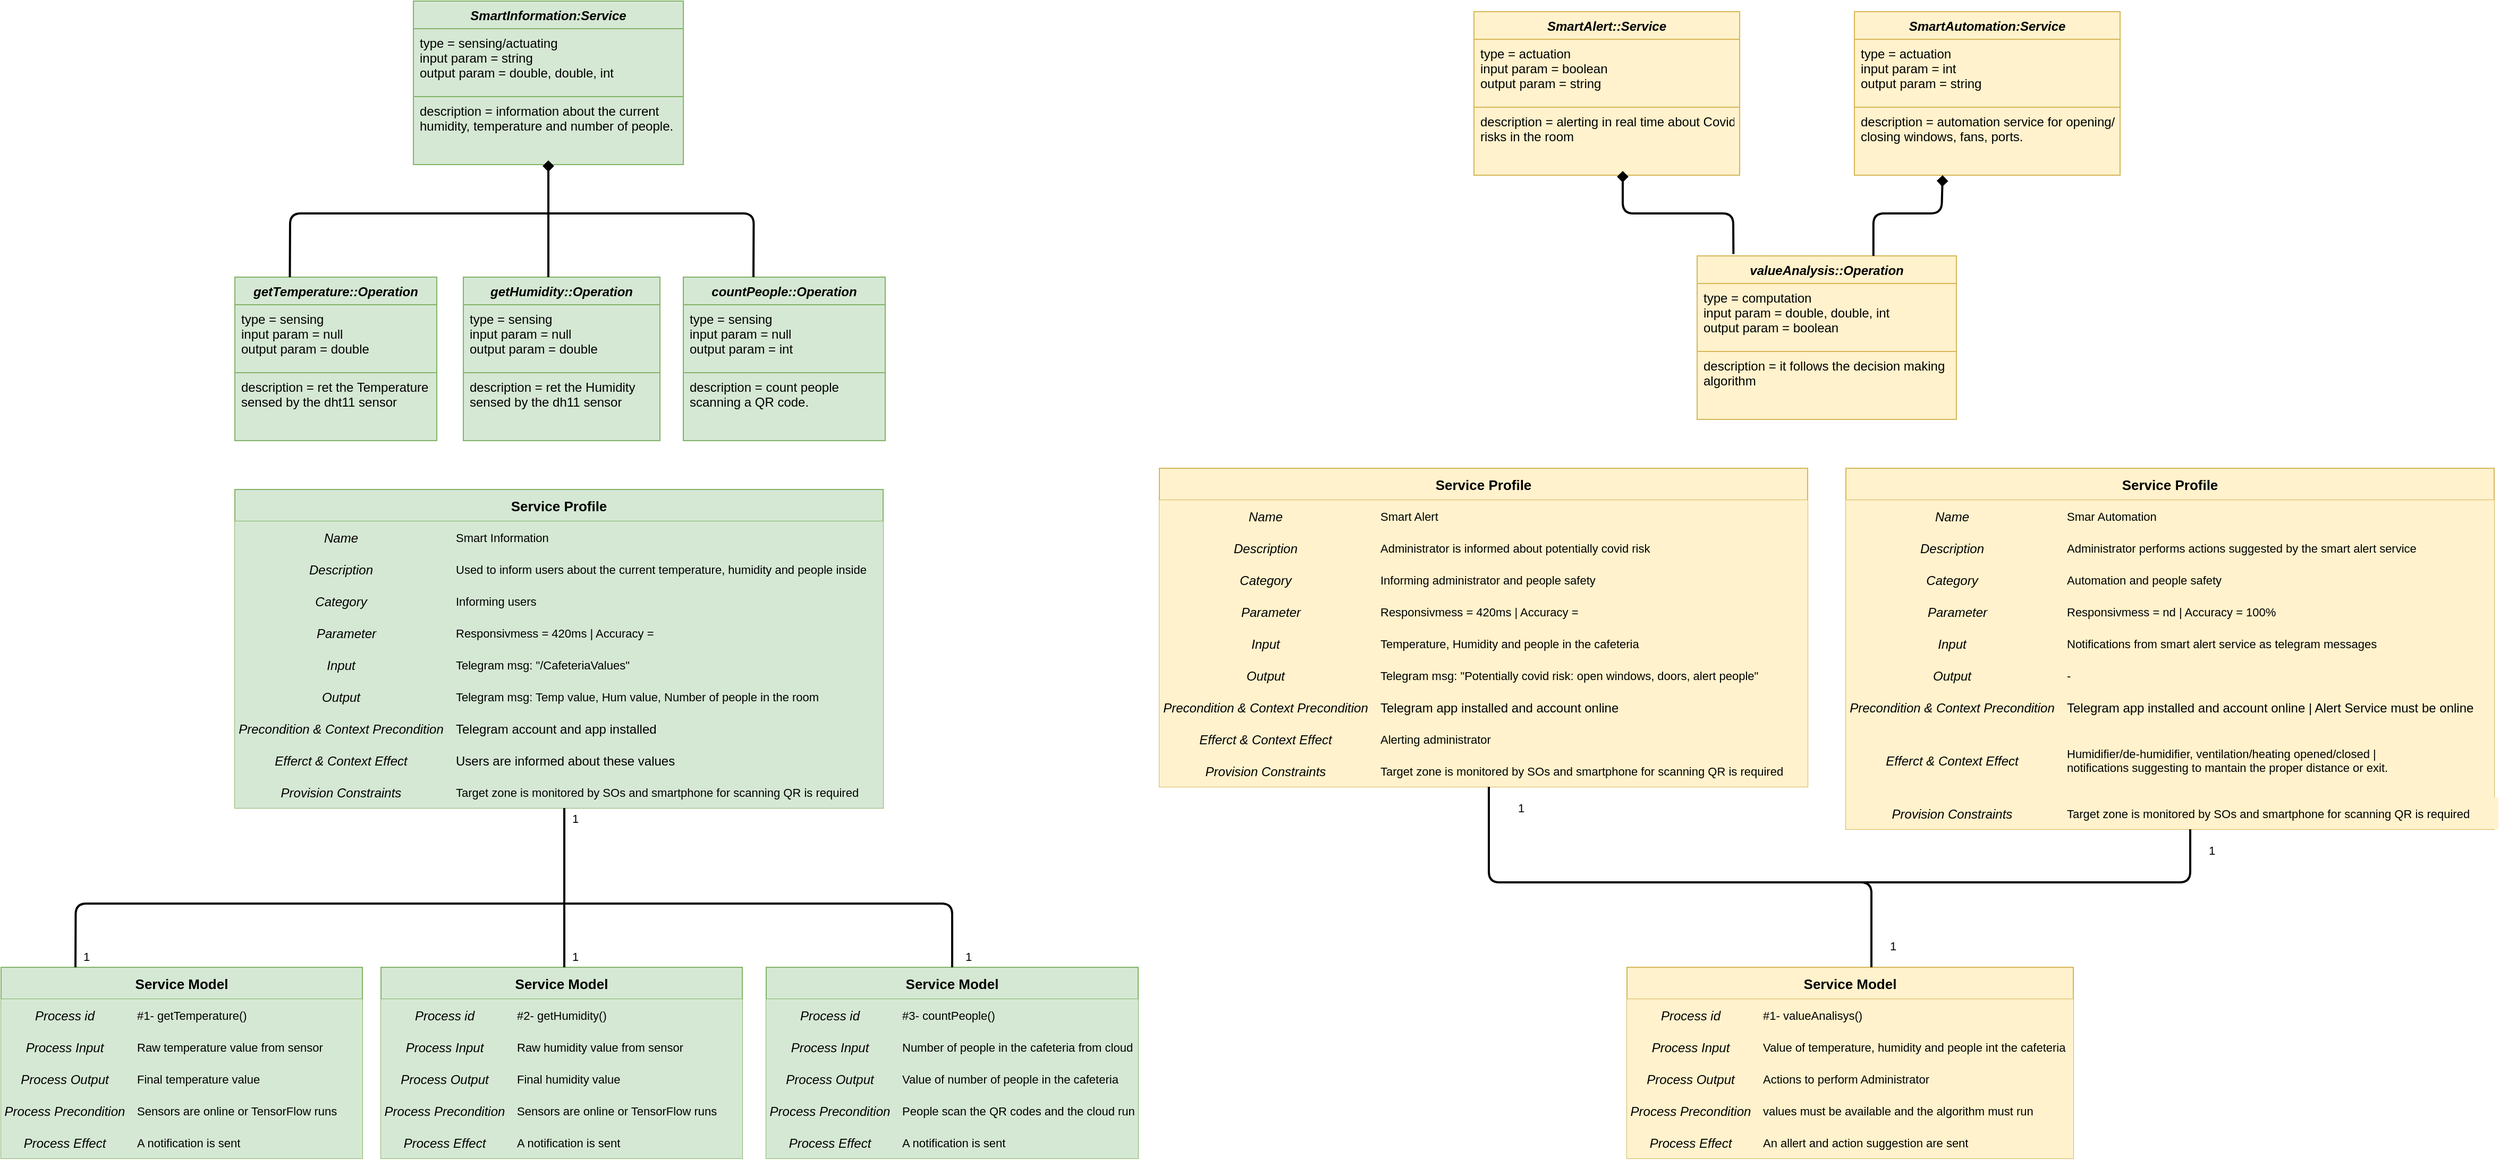 <mxfile version="14.6.13" type="device"><diagram id="2fhNSQAj1yO0C32xV6KG" name="Pagina-1"><mxGraphModel dx="1086" dy="636" grid="1" gridSize="10" guides="1" tooltips="1" connect="1" arrows="1" fold="1" page="1" pageScale="1" pageWidth="827" pageHeight="1169" math="0" shadow="0"><root><mxCell id="0"/><mxCell id="1" parent="0"/><mxCell id="GCXqMv7G3F6IQbRhgiRR-1" value="Service Profile" style="shape=table;startSize=30;container=1;collapsible=1;childLayout=tableLayout;fixedRows=1;rowLines=0;fontStyle=1;align=center;resizeLast=1;strokeColor=#82b366;fontSize=13;fillColor=#D5E8D4;strokeWidth=1;perimeterSpacing=4;" parent="1" vertex="1"><mxGeometry x="230" y="480" width="610" height="300" as="geometry"/></mxCell><mxCell id="GCXqMv7G3F6IQbRhgiRR-2" value="" style="shape=partialRectangle;collapsible=0;dropTarget=0;pointerEvents=0;fillColor=#d5e8d4;top=0;left=0;bottom=0;right=0;points=[[0,0.5],[1,0.5]];portConstraint=eastwest;strokeColor=#82b366;" parent="GCXqMv7G3F6IQbRhgiRR-1" vertex="1"><mxGeometry y="30" width="610" height="30" as="geometry"/></mxCell><mxCell id="GCXqMv7G3F6IQbRhgiRR-3" value="Name" style="shape=partialRectangle;connectable=0;fillColor=#d5e8d4;top=0;left=0;bottom=0;right=0;fontStyle=2;overflow=hidden;strokeColor=#82b366;" parent="GCXqMv7G3F6IQbRhgiRR-2" vertex="1"><mxGeometry width="200.0" height="30" as="geometry"/></mxCell><mxCell id="GCXqMv7G3F6IQbRhgiRR-4" value="Smart Information" style="shape=partialRectangle;connectable=0;fillColor=#d5e8d4;top=0;left=0;bottom=0;right=0;align=left;spacingLeft=6;fontStyle=0;overflow=hidden;strokeColor=#82b366;fontSize=11;" parent="GCXqMv7G3F6IQbRhgiRR-2" vertex="1"><mxGeometry x="200.0" width="410.0" height="30" as="geometry"/></mxCell><mxCell id="GCXqMv7G3F6IQbRhgiRR-8" value="" style="shape=partialRectangle;collapsible=0;dropTarget=0;pointerEvents=0;fillColor=#d5e8d4;top=0;left=0;bottom=0;right=0;points=[[0,0.5],[1,0.5]];portConstraint=eastwest;strokeColor=#82b366;" parent="GCXqMv7G3F6IQbRhgiRR-1" vertex="1"><mxGeometry y="60" width="610" height="30" as="geometry"/></mxCell><mxCell id="GCXqMv7G3F6IQbRhgiRR-9" value="Description" style="shape=partialRectangle;connectable=0;fillColor=#d5e8d4;top=0;left=0;bottom=0;right=0;editable=1;overflow=hidden;fontStyle=2;strokeColor=#82b366;" parent="GCXqMv7G3F6IQbRhgiRR-8" vertex="1"><mxGeometry width="200.0" height="30" as="geometry"/></mxCell><mxCell id="GCXqMv7G3F6IQbRhgiRR-10" value="Used to inform users about the current temperature, humidity and people inside" style="shape=partialRectangle;connectable=0;fillColor=#d5e8d4;top=0;left=0;bottom=0;right=0;align=left;spacingLeft=6;overflow=hidden;strokeColor=#82b366;fontSize=11;" parent="GCXqMv7G3F6IQbRhgiRR-8" vertex="1"><mxGeometry x="200.0" width="410.0" height="30" as="geometry"/></mxCell><mxCell id="GCXqMv7G3F6IQbRhgiRR-11" value="" style="shape=partialRectangle;collapsible=0;dropTarget=0;pointerEvents=0;fillColor=#d5e8d4;top=0;left=0;bottom=0;right=0;points=[[0,0.5],[1,0.5]];portConstraint=eastwest;strokeColor=#82b366;" parent="GCXqMv7G3F6IQbRhgiRR-1" vertex="1"><mxGeometry y="90" width="610" height="30" as="geometry"/></mxCell><mxCell id="GCXqMv7G3F6IQbRhgiRR-12" value="Category" style="shape=partialRectangle;connectable=0;fillColor=#d5e8d4;top=0;left=0;bottom=0;right=0;editable=1;overflow=hidden;fontStyle=2;strokeColor=#82b366;" parent="GCXqMv7G3F6IQbRhgiRR-11" vertex="1"><mxGeometry width="200.0" height="30" as="geometry"/></mxCell><mxCell id="GCXqMv7G3F6IQbRhgiRR-13" value="Informing users" style="shape=partialRectangle;connectable=0;fillColor=#d5e8d4;top=0;left=0;bottom=0;right=0;align=left;spacingLeft=6;overflow=hidden;strokeColor=#82b366;fontSize=11;" parent="GCXqMv7G3F6IQbRhgiRR-11" vertex="1"><mxGeometry x="200.0" width="410.0" height="30" as="geometry"/></mxCell><mxCell id="GCXqMv7G3F6IQbRhgiRR-15" value="Parameter" style="shape=partialRectangle;connectable=0;fillColor=#d5e8d4;top=0;left=0;bottom=0;right=0;editable=1;overflow=hidden;fontStyle=2;strokeColor=#82b366;" parent="1" vertex="1"><mxGeometry x="230" y="600" width="210" height="30" as="geometry"/></mxCell><mxCell id="GCXqMv7G3F6IQbRhgiRR-17" value="Output" style="shape=partialRectangle;connectable=0;fillColor=#d5e8d4;top=0;left=0;bottom=0;right=0;editable=1;overflow=hidden;fontStyle=2;strokeColor=#82b366;" parent="1" vertex="1"><mxGeometry x="230" y="660" width="200" height="30" as="geometry"/></mxCell><mxCell id="GCXqMv7G3F6IQbRhgiRR-20" value="Provision Constraints" style="shape=partialRectangle;connectable=0;fillColor=#d5e8d4;top=0;left=0;bottom=0;right=0;editable=1;overflow=hidden;fontStyle=2;strokeColor=#82b366;" parent="1" vertex="1"><mxGeometry x="230" y="750" width="200" height="30" as="geometry"/></mxCell><mxCell id="GCXqMv7G3F6IQbRhgiRR-55" value="SmartAlert::Service" style="swimlane;fontStyle=3;align=center;verticalAlign=top;childLayout=stackLayout;horizontal=1;startSize=26;horizontalStack=0;resizeParent=1;resizeLast=0;collapsible=1;marginBottom=0;rounded=0;shadow=0;strokeWidth=1;fillColor=#fff2cc;strokeColor=#d6b656;" parent="1" vertex="1"><mxGeometry x="1396" y="30" width="250" height="154" as="geometry"><mxRectangle x="230" y="140" width="160" height="26" as="alternateBounds"/></mxGeometry></mxCell><mxCell id="GCXqMv7G3F6IQbRhgiRR-56" value="type = actuation&#10;input param = boolean&#10;output param = string&#10;" style="text;align=left;verticalAlign=top;spacingLeft=4;spacingRight=4;overflow=hidden;rotatable=0;points=[[0,0.5],[1,0.5]];portConstraint=eastwest;fillColor=#fff2cc;strokeColor=#d6b656;" parent="GCXqMv7G3F6IQbRhgiRR-55" vertex="1"><mxGeometry y="26" width="250" height="64" as="geometry"/></mxCell><mxCell id="GCXqMv7G3F6IQbRhgiRR-57" value="description = alerting in real time about Covid&#10;risks in the room" style="text;align=left;verticalAlign=top;spacingLeft=4;spacingRight=4;overflow=hidden;rotatable=0;points=[[0,0.5],[1,0.5]];portConstraint=eastwest;fillColor=#fff2cc;strokeColor=#d6b656;" parent="GCXqMv7G3F6IQbRhgiRR-55" vertex="1"><mxGeometry y="90" width="250" height="64" as="geometry"/></mxCell><mxCell id="GCXqMv7G3F6IQbRhgiRR-58" value="getTemperature::Operation" style="swimlane;fontStyle=3;align=center;verticalAlign=top;childLayout=stackLayout;horizontal=1;startSize=26;horizontalStack=0;resizeParent=1;resizeLast=0;collapsible=1;marginBottom=0;rounded=0;shadow=0;strokeWidth=1;fillColor=#d5e8d4;strokeColor=#82b366;" parent="1" vertex="1"><mxGeometry x="230" y="280" width="190" height="154" as="geometry"><mxRectangle x="230" y="140" width="160" height="26" as="alternateBounds"/></mxGeometry></mxCell><mxCell id="GCXqMv7G3F6IQbRhgiRR-59" value="type = sensing&#10;input param = null&#10;output param = double&#10;" style="text;align=left;verticalAlign=top;spacingLeft=4;spacingRight=4;overflow=hidden;rotatable=0;points=[[0,0.5],[1,0.5]];portConstraint=eastwest;fillColor=#d5e8d4;strokeColor=#82b366;" parent="GCXqMv7G3F6IQbRhgiRR-58" vertex="1"><mxGeometry y="26" width="190" height="64" as="geometry"/></mxCell><mxCell id="GCXqMv7G3F6IQbRhgiRR-60" value="description = ret the Temperature &#10;sensed by the dht11 sensor" style="text;align=left;verticalAlign=top;spacingLeft=4;spacingRight=4;overflow=hidden;rotatable=0;points=[[0,0.5],[1,0.5]];portConstraint=eastwest;fillColor=#d5e8d4;strokeColor=#82b366;" parent="GCXqMv7G3F6IQbRhgiRR-58" vertex="1"><mxGeometry y="90" width="190" height="64" as="geometry"/></mxCell><mxCell id="GCXqMv7G3F6IQbRhgiRR-61" value="getHumidity::Operation" style="swimlane;fontStyle=3;align=center;verticalAlign=top;childLayout=stackLayout;horizontal=1;startSize=26;horizontalStack=0;resizeParent=1;resizeLast=0;collapsible=1;marginBottom=0;rounded=0;shadow=0;strokeWidth=1;fillColor=#d5e8d4;strokeColor=#82b366;" parent="1" vertex="1"><mxGeometry x="445" y="280" width="185" height="154" as="geometry"><mxRectangle x="230" y="140" width="160" height="26" as="alternateBounds"/></mxGeometry></mxCell><mxCell id="GCXqMv7G3F6IQbRhgiRR-62" value="type = sensing&#10;input param = null&#10;output param = double&#10;" style="text;align=left;verticalAlign=top;spacingLeft=4;spacingRight=4;overflow=hidden;rotatable=0;points=[[0,0.5],[1,0.5]];portConstraint=eastwest;fillColor=#d5e8d4;strokeColor=#82b366;" parent="GCXqMv7G3F6IQbRhgiRR-61" vertex="1"><mxGeometry y="26" width="185" height="64" as="geometry"/></mxCell><mxCell id="GCXqMv7G3F6IQbRhgiRR-63" value="description = ret the Humidity &#10;sensed by the dh11 sensor" style="text;align=left;verticalAlign=top;spacingLeft=4;spacingRight=4;overflow=hidden;rotatable=0;points=[[0,0.5],[1,0.5]];portConstraint=eastwest;fillColor=#d5e8d4;strokeColor=#82b366;" parent="GCXqMv7G3F6IQbRhgiRR-61" vertex="1"><mxGeometry y="90" width="185" height="64" as="geometry"/></mxCell><mxCell id="GCXqMv7G3F6IQbRhgiRR-64" value="countPeople::Operation" style="swimlane;fontStyle=3;align=center;verticalAlign=top;childLayout=stackLayout;horizontal=1;startSize=26;horizontalStack=0;resizeParent=1;resizeLast=0;collapsible=1;marginBottom=0;rounded=0;shadow=0;strokeWidth=1;fillColor=#d5e8d4;strokeColor=#82b366;" parent="1" vertex="1"><mxGeometry x="652" y="280" width="190" height="154" as="geometry"><mxRectangle x="230" y="140" width="160" height="26" as="alternateBounds"/></mxGeometry></mxCell><mxCell id="GCXqMv7G3F6IQbRhgiRR-65" value="type = sensing&#10;input param = null&#10;output param = int&#10;" style="text;align=left;verticalAlign=top;spacingLeft=4;spacingRight=4;overflow=hidden;rotatable=0;points=[[0,0.5],[1,0.5]];portConstraint=eastwest;fillColor=#d5e8d4;strokeColor=#82b366;" parent="GCXqMv7G3F6IQbRhgiRR-64" vertex="1"><mxGeometry y="26" width="190" height="64" as="geometry"/></mxCell><mxCell id="GCXqMv7G3F6IQbRhgiRR-66" value="description = count people &#10;scanning a QR code." style="text;align=left;verticalAlign=top;spacingLeft=4;spacingRight=4;overflow=hidden;rotatable=0;points=[[0,0.5],[1,0.5]];portConstraint=eastwest;fillColor=#d5e8d4;strokeColor=#82b366;" parent="GCXqMv7G3F6IQbRhgiRR-64" vertex="1"><mxGeometry y="90" width="190" height="64" as="geometry"/></mxCell><mxCell id="GCXqMv7G3F6IQbRhgiRR-67" value="valueAnalysis::Operation" style="swimlane;fontStyle=3;align=center;verticalAlign=top;childLayout=stackLayout;horizontal=1;startSize=26;horizontalStack=0;resizeParent=1;resizeLast=0;collapsible=1;marginBottom=0;rounded=0;shadow=0;strokeWidth=1;fillColor=#fff2cc;strokeColor=#d6b656;" parent="1" vertex="1"><mxGeometry x="1606" y="260" width="244" height="154" as="geometry"><mxRectangle x="230" y="140" width="160" height="26" as="alternateBounds"/></mxGeometry></mxCell><mxCell id="GCXqMv7G3F6IQbRhgiRR-68" value="type = computation&#10;input param = double, double, int&#10;output param = boolean&#10;" style="text;align=left;verticalAlign=top;spacingLeft=4;spacingRight=4;overflow=hidden;rotatable=0;points=[[0,0.5],[1,0.5]];portConstraint=eastwest;fillColor=#fff2cc;strokeColor=#d6b656;" parent="GCXqMv7G3F6IQbRhgiRR-67" vertex="1"><mxGeometry y="26" width="244" height="64" as="geometry"/></mxCell><mxCell id="GCXqMv7G3F6IQbRhgiRR-69" value="description = it follows the decision making &#10;algorithm" style="text;align=left;verticalAlign=top;spacingLeft=4;spacingRight=4;overflow=hidden;rotatable=0;points=[[0,0.5],[1,0.5]];portConstraint=eastwest;fillColor=#fff2cc;strokeColor=#d6b656;" parent="GCXqMv7G3F6IQbRhgiRR-67" vertex="1"><mxGeometry y="90" width="244" height="64" as="geometry"/></mxCell><mxCell id="GCXqMv7G3F6IQbRhgiRR-70" value="SmartAutomation:Service" style="swimlane;fontStyle=3;align=center;verticalAlign=top;childLayout=stackLayout;horizontal=1;startSize=26;horizontalStack=0;resizeParent=1;resizeLast=0;collapsible=1;marginBottom=0;rounded=0;shadow=0;strokeWidth=1;fillColor=#fff2cc;strokeColor=#d6b656;" parent="1" vertex="1"><mxGeometry x="1754" y="30" width="250" height="154" as="geometry"><mxRectangle x="230" y="140" width="160" height="26" as="alternateBounds"/></mxGeometry></mxCell><mxCell id="GCXqMv7G3F6IQbRhgiRR-71" value="type = actuation&#10;input param = int&#10;output param = string&#10;" style="text;align=left;verticalAlign=top;spacingLeft=4;spacingRight=4;overflow=hidden;rotatable=0;points=[[0,0.5],[1,0.5]];portConstraint=eastwest;fillColor=#fff2cc;strokeColor=#d6b656;" parent="GCXqMv7G3F6IQbRhgiRR-70" vertex="1"><mxGeometry y="26" width="250" height="64" as="geometry"/></mxCell><mxCell id="GCXqMv7G3F6IQbRhgiRR-72" value="description = automation service for opening/&#10;closing windows, fans, ports." style="text;align=left;verticalAlign=top;spacingLeft=4;spacingRight=4;overflow=hidden;rotatable=0;points=[[0,0.5],[1,0.5]];portConstraint=eastwest;fillColor=#fff2cc;strokeColor=#d6b656;" parent="GCXqMv7G3F6IQbRhgiRR-70" vertex="1"><mxGeometry y="90" width="250" height="64" as="geometry"/></mxCell><mxCell id="GCXqMv7G3F6IQbRhgiRR-73" value="SmartInformation:Service" style="swimlane;fontStyle=3;align=center;verticalAlign=top;childLayout=stackLayout;horizontal=1;startSize=26;horizontalStack=0;resizeParent=1;resizeLast=0;collapsible=1;marginBottom=0;rounded=0;shadow=0;strokeWidth=1;fillColor=#d5e8d4;strokeColor=#82b366;" parent="1" vertex="1"><mxGeometry x="398" y="20" width="254" height="154" as="geometry"><mxRectangle x="230" y="140" width="160" height="26" as="alternateBounds"/></mxGeometry></mxCell><mxCell id="GCXqMv7G3F6IQbRhgiRR-74" value="type = sensing/actuating&#10;input param = string &#10;output param = double, double, int&#10;" style="text;align=left;verticalAlign=top;spacingLeft=4;spacingRight=4;overflow=hidden;rotatable=0;points=[[0,0.5],[1,0.5]];portConstraint=eastwest;fillColor=#d5e8d4;strokeColor=#82b366;" parent="GCXqMv7G3F6IQbRhgiRR-73" vertex="1"><mxGeometry y="26" width="254" height="64" as="geometry"/></mxCell><mxCell id="GCXqMv7G3F6IQbRhgiRR-75" value="description = information about the current &#10;humidity, temperature and number of people." style="text;align=left;verticalAlign=top;spacingLeft=4;spacingRight=4;overflow=hidden;rotatable=0;points=[[0,0.5],[1,0.5]];portConstraint=eastwest;fillColor=#d5e8d4;strokeColor=#82b366;" parent="GCXqMv7G3F6IQbRhgiRR-73" vertex="1"><mxGeometry y="90" width="254" height="64" as="geometry"/></mxCell><mxCell id="GCXqMv7G3F6IQbRhgiRR-76" value="" style="endArrow=none;html=1;strokeWidth=2;startArrow=none;entryX=0.431;entryY=0.003;entryDx=0;entryDy=0;entryPerimeter=0;" parent="1" edge="1"><mxGeometry width="50" height="50" relative="1" as="geometry"><mxPoint x="530" y="220" as="sourcePoint"/><mxPoint x="281.75" y="280.002" as="targetPoint"/><Array as="points"><mxPoint x="282" y="220"/></Array></mxGeometry></mxCell><mxCell id="GCXqMv7G3F6IQbRhgiRR-78" value="" style="endArrow=none;html=1;strokeWidth=2;startArrow=none;entryX=0.431;entryY=0.003;entryDx=0;entryDy=0;entryPerimeter=0;" parent="1" edge="1"><mxGeometry width="50" height="50" relative="1" as="geometry"><mxPoint x="520" y="220" as="sourcePoint"/><mxPoint x="718" y="280.002" as="targetPoint"/><Array as="points"><mxPoint x="718.25" y="220"/></Array></mxGeometry></mxCell><mxCell id="GCXqMv7G3F6IQbRhgiRR-79" value="" style="endArrow=none;html=1;strokeWidth=2;startArrow=diamond;entryX=0.431;entryY=0.003;entryDx=0;entryDy=0;entryPerimeter=0;exitX=0.332;exitY=1;exitDx=0;exitDy=0;exitPerimeter=0;startFill=1;" parent="1" source="GCXqMv7G3F6IQbRhgiRR-72" edge="1"><mxGeometry width="50" height="50" relative="1" as="geometry"><mxPoint x="1833" y="196" as="sourcePoint"/><mxPoint x="1771.88" y="260.002" as="targetPoint"/><Array as="points"><mxPoint x="1836" y="220"/><mxPoint x="1771.88" y="220"/></Array></mxGeometry></mxCell><mxCell id="GCXqMv7G3F6IQbRhgiRR-80" value="" style="endArrow=diamond;html=1;strokeWidth=2;startArrow=none;endFill=1;exitX=0.14;exitY=-0.011;exitDx=0;exitDy=0;exitPerimeter=0;" parent="1" source="GCXqMv7G3F6IQbRhgiRR-67" edge="1"><mxGeometry width="50" height="50" relative="1" as="geometry"><mxPoint x="1646" y="250" as="sourcePoint"/><mxPoint x="1536" y="180" as="targetPoint"/><Array as="points"><mxPoint x="1639.94" y="220"/><mxPoint x="1536" y="220"/></Array></mxGeometry></mxCell><mxCell id="GCXqMv7G3F6IQbRhgiRR-81" value="" style="endArrow=diamond;html=1;strokeWidth=2;endFill=1;" parent="1" edge="1"><mxGeometry width="50" height="50" relative="1" as="geometry"><mxPoint x="525" y="280" as="sourcePoint"/><mxPoint x="525" y="170" as="targetPoint"/></mxGeometry></mxCell><mxCell id="GCXqMv7G3F6IQbRhgiRR-89" value="Input" style="shape=partialRectangle;connectable=0;fillColor=#d5e8d4;top=0;left=0;bottom=0;right=0;editable=1;overflow=hidden;fontStyle=2;strokeColor=#82b366;" parent="1" vertex="1"><mxGeometry x="230" y="630" width="200" height="30" as="geometry"/></mxCell><mxCell id="GCXqMv7G3F6IQbRhgiRR-90" value="Precondition &amp; Context Precondition" style="shape=partialRectangle;connectable=0;fillColor=#d5e8d4;top=0;left=0;bottom=0;right=0;editable=1;overflow=hidden;fontStyle=2;strokeColor=#82b366;" parent="1" vertex="1"><mxGeometry x="230" y="690" width="200" height="30" as="geometry"/></mxCell><mxCell id="GCXqMv7G3F6IQbRhgiRR-100" value="Responsivmess = 420ms | Accuracy =" style="shape=partialRectangle;connectable=0;fillColor=#d5e8d4;top=0;left=0;bottom=0;right=0;align=left;spacingLeft=6;overflow=hidden;strokeColor=#82b366;perimeterSpacing=0;fontSize=11;" parent="1" vertex="1"><mxGeometry x="430" y="600" width="410" height="30" as="geometry"/></mxCell><mxCell id="GCXqMv7G3F6IQbRhgiRR-101" value="Telegram msg: &quot;/CafeteriaValues&quot;" style="shape=partialRectangle;connectable=0;fillColor=#d5e8d4;top=0;left=0;bottom=0;right=0;align=left;spacingLeft=6;overflow=hidden;strokeColor=#82b366;fontSize=11;" parent="1" vertex="1"><mxGeometry x="430" y="630" width="410" height="30" as="geometry"/></mxCell><mxCell id="GCXqMv7G3F6IQbRhgiRR-102" value="Telegram msg: Temp value, Hum value, Number of people in the room" style="shape=partialRectangle;connectable=0;fillColor=#d5e8d4;top=0;left=0;bottom=0;right=0;align=left;spacingLeft=6;overflow=hidden;strokeColor=#82b366;fontSize=11;" parent="1" vertex="1"><mxGeometry x="430" y="660" width="410" height="30" as="geometry"/></mxCell><mxCell id="GCXqMv7G3F6IQbRhgiRR-104" value="Telegram account and app installed" style="shape=partialRectangle;connectable=0;fillColor=#d5e8d4;top=0;left=0;bottom=0;right=0;align=left;spacingLeft=6;overflow=hidden;strokeColor=#82b366;" parent="1" vertex="1"><mxGeometry x="430" y="690" width="410" height="30" as="geometry"/></mxCell><mxCell id="GCXqMv7G3F6IQbRhgiRR-105" value="Target zone is monitored by SOs and smartphone for scanning QR is required" style="shape=partialRectangle;connectable=0;fillColor=#d5e8d4;top=0;left=0;bottom=0;right=0;align=left;spacingLeft=6;overflow=hidden;strokeColor=#82b366;fontSize=11;" parent="1" vertex="1"><mxGeometry x="430" y="750" width="410" height="30" as="geometry"/></mxCell><mxCell id="GCXqMv7G3F6IQbRhgiRR-107" value="Efferct &amp; Context Effect" style="shape=partialRectangle;connectable=0;fillColor=#d5e8d4;top=0;left=0;bottom=0;right=0;editable=1;overflow=hidden;fontStyle=2;strokeColor=#82b366;" parent="1" vertex="1"><mxGeometry x="230" y="720" width="200" height="30" as="geometry"/></mxCell><mxCell id="GCXqMv7G3F6IQbRhgiRR-108" value="Users are informed about these values" style="shape=partialRectangle;connectable=0;fillColor=#d5e8d4;top=0;left=0;bottom=0;right=0;align=left;spacingLeft=6;overflow=hidden;strokeColor=#82b366;" parent="1" vertex="1"><mxGeometry x="430" y="720" width="410" height="30" as="geometry"/></mxCell><mxCell id="GCXqMv7G3F6IQbRhgiRR-111" value="Service Profile" style="shape=table;startSize=30;container=1;collapsible=1;childLayout=tableLayout;fixedRows=1;rowLines=0;fontStyle=1;align=center;resizeLast=1;strokeColor=#d6b656;fontSize=13;fillColor=#fff2cc;strokeWidth=1;perimeterSpacing=4;" parent="1" vertex="1"><mxGeometry x="1100" y="460" width="610" height="300" as="geometry"/></mxCell><mxCell id="GCXqMv7G3F6IQbRhgiRR-112" value="" style="shape=partialRectangle;collapsible=0;dropTarget=0;pointerEvents=0;fillColor=#d5e8d4;top=0;left=0;bottom=0;right=0;points=[[0,0.5],[1,0.5]];portConstraint=eastwest;strokeColor=#82b366;" parent="GCXqMv7G3F6IQbRhgiRR-111" vertex="1"><mxGeometry y="30" width="610" height="30" as="geometry"/></mxCell><mxCell id="GCXqMv7G3F6IQbRhgiRR-113" value="Name" style="shape=partialRectangle;connectable=0;fillColor=#fff2cc;top=0;left=0;bottom=0;right=0;fontStyle=2;overflow=hidden;strokeColor=#d6b656;" parent="GCXqMv7G3F6IQbRhgiRR-112" vertex="1"><mxGeometry width="200.0" height="30" as="geometry"/></mxCell><mxCell id="GCXqMv7G3F6IQbRhgiRR-114" value="Smart Alert" style="shape=partialRectangle;connectable=0;fillColor=#fff2cc;top=0;left=0;bottom=0;right=0;align=left;spacingLeft=6;fontStyle=0;overflow=hidden;strokeColor=#d6b656;fontSize=11;" parent="GCXqMv7G3F6IQbRhgiRR-112" vertex="1"><mxGeometry x="200.0" width="410.0" height="30" as="geometry"/></mxCell><mxCell id="GCXqMv7G3F6IQbRhgiRR-115" value="" style="shape=partialRectangle;collapsible=0;dropTarget=0;pointerEvents=0;fillColor=#d5e8d4;top=0;left=0;bottom=0;right=0;points=[[0,0.5],[1,0.5]];portConstraint=eastwest;strokeColor=#82b366;" parent="GCXqMv7G3F6IQbRhgiRR-111" vertex="1"><mxGeometry y="60" width="610" height="30" as="geometry"/></mxCell><mxCell id="GCXqMv7G3F6IQbRhgiRR-116" value="Description" style="shape=partialRectangle;connectable=0;fillColor=#fff2cc;top=0;left=0;bottom=0;right=0;editable=1;overflow=hidden;fontStyle=2;strokeColor=#d6b656;" parent="GCXqMv7G3F6IQbRhgiRR-115" vertex="1"><mxGeometry width="200.0" height="30" as="geometry"/></mxCell><mxCell id="GCXqMv7G3F6IQbRhgiRR-117" value="Administrator is informed about potentially covid risk" style="shape=partialRectangle;connectable=0;fillColor=#fff2cc;top=0;left=0;bottom=0;right=0;align=left;spacingLeft=6;overflow=hidden;strokeColor=#d6b656;fontSize=11;" parent="GCXqMv7G3F6IQbRhgiRR-115" vertex="1"><mxGeometry x="200.0" width="410.0" height="30" as="geometry"/></mxCell><mxCell id="GCXqMv7G3F6IQbRhgiRR-118" value="" style="shape=partialRectangle;collapsible=0;dropTarget=0;pointerEvents=0;fillColor=#d5e8d4;top=0;left=0;bottom=0;right=0;points=[[0,0.5],[1,0.5]];portConstraint=eastwest;strokeColor=#82b366;" parent="GCXqMv7G3F6IQbRhgiRR-111" vertex="1"><mxGeometry y="90" width="610" height="30" as="geometry"/></mxCell><mxCell id="GCXqMv7G3F6IQbRhgiRR-119" value="Category" style="shape=partialRectangle;connectable=0;fillColor=#fff2cc;top=0;left=0;bottom=0;right=0;editable=1;overflow=hidden;fontStyle=2;strokeColor=#d6b656;" parent="GCXqMv7G3F6IQbRhgiRR-118" vertex="1"><mxGeometry width="200.0" height="30" as="geometry"/></mxCell><mxCell id="GCXqMv7G3F6IQbRhgiRR-120" value="Informing administrator and people safety" style="shape=partialRectangle;connectable=0;fillColor=#fff2cc;top=0;left=0;bottom=0;right=0;align=left;spacingLeft=6;overflow=hidden;strokeColor=#d6b656;fontSize=11;" parent="GCXqMv7G3F6IQbRhgiRR-118" vertex="1"><mxGeometry x="200.0" width="410.0" height="30" as="geometry"/></mxCell><mxCell id="GCXqMv7G3F6IQbRhgiRR-121" value="Parameter" style="shape=partialRectangle;connectable=0;fillColor=#fff2cc;top=0;left=0;bottom=0;right=0;editable=1;overflow=hidden;fontStyle=2;strokeColor=#d6b656;" parent="1" vertex="1"><mxGeometry x="1100" y="580" width="210" height="30" as="geometry"/></mxCell><mxCell id="GCXqMv7G3F6IQbRhgiRR-122" value="Output" style="shape=partialRectangle;connectable=0;fillColor=#fff2cc;top=0;left=0;bottom=0;right=0;editable=1;overflow=hidden;fontStyle=2;strokeColor=#d6b656;" parent="1" vertex="1"><mxGeometry x="1100" y="640" width="200" height="30" as="geometry"/></mxCell><mxCell id="GCXqMv7G3F6IQbRhgiRR-123" value="Provision Constraints" style="shape=partialRectangle;connectable=0;fillColor=#fff2cc;top=0;left=0;bottom=0;right=0;editable=1;overflow=hidden;fontStyle=2;strokeColor=#d6b656;" parent="1" vertex="1"><mxGeometry x="1100" y="730" width="200" height="30" as="geometry"/></mxCell><mxCell id="GCXqMv7G3F6IQbRhgiRR-124" value="Input" style="shape=partialRectangle;connectable=0;fillColor=#fff2cc;top=0;left=0;bottom=0;right=0;editable=1;overflow=hidden;fontStyle=2;strokeColor=#d6b656;" parent="1" vertex="1"><mxGeometry x="1100" y="610" width="200" height="30" as="geometry"/></mxCell><mxCell id="GCXqMv7G3F6IQbRhgiRR-125" value="Precondition &amp; Context Precondition" style="shape=partialRectangle;connectable=0;fillColor=#fff2cc;top=0;left=0;bottom=0;right=0;editable=1;overflow=hidden;fontStyle=2;strokeColor=#d6b656;" parent="1" vertex="1"><mxGeometry x="1100" y="670" width="200" height="30" as="geometry"/></mxCell><mxCell id="GCXqMv7G3F6IQbRhgiRR-126" value="Responsivmess = 420ms | Accuracy = " style="shape=partialRectangle;connectable=0;fillColor=#fff2cc;top=0;left=0;bottom=0;right=0;align=left;spacingLeft=6;overflow=hidden;strokeColor=#d6b656;perimeterSpacing=0;fontSize=11;" parent="1" vertex="1"><mxGeometry x="1300" y="580" width="410" height="30" as="geometry"/></mxCell><mxCell id="GCXqMv7G3F6IQbRhgiRR-127" value="Temperature, Humidity and people in the cafeteria" style="shape=partialRectangle;connectable=0;fillColor=#fff2cc;top=0;left=0;bottom=0;right=0;align=left;spacingLeft=6;overflow=hidden;strokeColor=#d6b656;fontSize=11;" parent="1" vertex="1"><mxGeometry x="1300" y="610" width="410" height="30" as="geometry"/></mxCell><mxCell id="GCXqMv7G3F6IQbRhgiRR-128" value="Telegram msg: &quot;Potentially covid risk: open windows, doors, alert people&quot;" style="shape=partialRectangle;connectable=0;fillColor=#fff2cc;top=0;left=0;bottom=0;right=0;align=left;spacingLeft=6;overflow=hidden;strokeColor=#d6b656;fontSize=11;" parent="1" vertex="1"><mxGeometry x="1300" y="640" width="410" height="30" as="geometry"/></mxCell><mxCell id="GCXqMv7G3F6IQbRhgiRR-129" value="Telegram app installed and account online" style="shape=partialRectangle;connectable=0;fillColor=#fff2cc;top=0;left=0;bottom=0;right=0;align=left;spacingLeft=6;overflow=hidden;strokeColor=#d6b656;" parent="1" vertex="1"><mxGeometry x="1300" y="670" width="410" height="30" as="geometry"/></mxCell><mxCell id="GCXqMv7G3F6IQbRhgiRR-130" value="Target zone is monitored by SOs and smartphone for scanning QR is required" style="shape=partialRectangle;connectable=0;fillColor=#fff2cc;top=0;left=0;bottom=0;right=0;align=left;spacingLeft=6;overflow=hidden;strokeColor=#d6b656;fontSize=11;" parent="1" vertex="1"><mxGeometry x="1300" y="730" width="410" height="30" as="geometry"/></mxCell><mxCell id="GCXqMv7G3F6IQbRhgiRR-131" value="Efferct &amp; Context Effect" style="shape=partialRectangle;connectable=0;fillColor=#fff2cc;top=0;left=0;bottom=0;right=0;editable=1;overflow=hidden;fontStyle=2;strokeColor=#d6b656;" parent="1" vertex="1"><mxGeometry x="1100" y="700" width="200" height="30" as="geometry"/></mxCell><mxCell id="GCXqMv7G3F6IQbRhgiRR-132" value="Alerting administrator" style="shape=partialRectangle;connectable=0;fillColor=#fff2cc;top=0;left=0;bottom=0;right=0;align=left;spacingLeft=6;overflow=hidden;strokeColor=#d6b656;fontSize=11;" parent="1" vertex="1"><mxGeometry x="1300" y="700" width="410" height="30" as="geometry"/></mxCell><mxCell id="GCXqMv7G3F6IQbRhgiRR-133" value="Service Profile" style="shape=table;startSize=30;container=1;collapsible=1;childLayout=tableLayout;fixedRows=1;rowLines=0;fontStyle=1;align=center;resizeLast=1;strokeColor=#d6b656;fontSize=13;fillColor=#fff2cc;strokeWidth=1;perimeterSpacing=4;" parent="1" vertex="1"><mxGeometry x="1746" y="460" width="610" height="340" as="geometry"/></mxCell><mxCell id="GCXqMv7G3F6IQbRhgiRR-134" value="" style="shape=partialRectangle;collapsible=0;dropTarget=0;pointerEvents=0;fillColor=#d5e8d4;top=0;left=0;bottom=0;right=0;points=[[0,0.5],[1,0.5]];portConstraint=eastwest;strokeColor=#82b366;" parent="GCXqMv7G3F6IQbRhgiRR-133" vertex="1"><mxGeometry y="30" width="610" height="30" as="geometry"/></mxCell><mxCell id="GCXqMv7G3F6IQbRhgiRR-135" value="Name" style="shape=partialRectangle;connectable=0;fillColor=#fff2cc;top=0;left=0;bottom=0;right=0;fontStyle=2;overflow=hidden;strokeColor=#d6b656;" parent="GCXqMv7G3F6IQbRhgiRR-134" vertex="1"><mxGeometry width="200.0" height="30" as="geometry"/></mxCell><mxCell id="GCXqMv7G3F6IQbRhgiRR-136" value="Smar Automation" style="shape=partialRectangle;connectable=0;fillColor=#fff2cc;top=0;left=0;bottom=0;right=0;align=left;spacingLeft=6;fontStyle=0;overflow=hidden;strokeColor=#d6b656;fontSize=11;" parent="GCXqMv7G3F6IQbRhgiRR-134" vertex="1"><mxGeometry x="200.0" width="410.0" height="30" as="geometry"/></mxCell><mxCell id="GCXqMv7G3F6IQbRhgiRR-137" value="" style="shape=partialRectangle;collapsible=0;dropTarget=0;pointerEvents=0;fillColor=#d5e8d4;top=0;left=0;bottom=0;right=0;points=[[0,0.5],[1,0.5]];portConstraint=eastwest;strokeColor=#82b366;" parent="GCXqMv7G3F6IQbRhgiRR-133" vertex="1"><mxGeometry y="60" width="610" height="30" as="geometry"/></mxCell><mxCell id="GCXqMv7G3F6IQbRhgiRR-138" value="Description" style="shape=partialRectangle;connectable=0;fillColor=#fff2cc;top=0;left=0;bottom=0;right=0;editable=1;overflow=hidden;fontStyle=2;strokeColor=#d6b656;" parent="GCXqMv7G3F6IQbRhgiRR-137" vertex="1"><mxGeometry width="200.0" height="30" as="geometry"/></mxCell><mxCell id="GCXqMv7G3F6IQbRhgiRR-139" value="Administrator performs actions suggested by the smart alert service" style="shape=partialRectangle;connectable=0;fillColor=#fff2cc;top=0;left=0;bottom=0;right=0;align=left;spacingLeft=6;overflow=hidden;strokeColor=#d6b656;fontSize=11;" parent="GCXqMv7G3F6IQbRhgiRR-137" vertex="1"><mxGeometry x="200.0" width="410.0" height="30" as="geometry"/></mxCell><mxCell id="GCXqMv7G3F6IQbRhgiRR-140" value="" style="shape=partialRectangle;collapsible=0;dropTarget=0;pointerEvents=0;fillColor=#d5e8d4;top=0;left=0;bottom=0;right=0;points=[[0,0.5],[1,0.5]];portConstraint=eastwest;strokeColor=#82b366;" parent="GCXqMv7G3F6IQbRhgiRR-133" vertex="1"><mxGeometry y="90" width="610" height="30" as="geometry"/></mxCell><mxCell id="GCXqMv7G3F6IQbRhgiRR-141" value="Category" style="shape=partialRectangle;connectable=0;fillColor=#fff2cc;top=0;left=0;bottom=0;right=0;editable=1;overflow=hidden;fontStyle=2;strokeColor=#d6b656;" parent="GCXqMv7G3F6IQbRhgiRR-140" vertex="1"><mxGeometry width="200.0" height="30" as="geometry"/></mxCell><mxCell id="GCXqMv7G3F6IQbRhgiRR-142" value="Automation and people safety" style="shape=partialRectangle;connectable=0;fillColor=#fff2cc;top=0;left=0;bottom=0;right=0;align=left;spacingLeft=6;overflow=hidden;strokeColor=#d6b656;fontSize=11;" parent="GCXqMv7G3F6IQbRhgiRR-140" vertex="1"><mxGeometry x="200.0" width="410.0" height="30" as="geometry"/></mxCell><mxCell id="GCXqMv7G3F6IQbRhgiRR-143" value="Parameter" style="shape=partialRectangle;connectable=0;fillColor=#fff2cc;top=0;left=0;bottom=0;right=0;editable=1;overflow=hidden;fontStyle=2;strokeColor=#d6b656;" parent="1" vertex="1"><mxGeometry x="1746" y="580" width="210" height="30" as="geometry"/></mxCell><mxCell id="GCXqMv7G3F6IQbRhgiRR-144" value="Output" style="shape=partialRectangle;connectable=0;fillColor=#fff2cc;top=0;left=0;bottom=0;right=0;editable=1;overflow=hidden;fontStyle=2;strokeColor=#d6b656;" parent="1" vertex="1"><mxGeometry x="1746" y="640" width="200" height="30" as="geometry"/></mxCell><mxCell id="GCXqMv7G3F6IQbRhgiRR-145" value="Provision Constraints" style="shape=partialRectangle;connectable=0;fillColor=#fff2cc;top=0;left=0;bottom=0;right=0;editable=1;overflow=hidden;fontStyle=2;strokeColor=#d6b656;" parent="1" vertex="1"><mxGeometry x="1746" y="770" width="200" height="30" as="geometry"/></mxCell><mxCell id="GCXqMv7G3F6IQbRhgiRR-146" value="Input" style="shape=partialRectangle;connectable=0;fillColor=#fff2cc;top=0;left=0;bottom=0;right=0;editable=1;overflow=hidden;fontStyle=2;strokeColor=#d6b656;" parent="1" vertex="1"><mxGeometry x="1746" y="610" width="200" height="30" as="geometry"/></mxCell><mxCell id="GCXqMv7G3F6IQbRhgiRR-147" value="Precondition &amp; Context Precondition" style="shape=partialRectangle;connectable=0;fillColor=#fff2cc;top=0;left=0;bottom=0;right=0;editable=1;overflow=hidden;fontStyle=2;strokeColor=#d6b656;" parent="1" vertex="1"><mxGeometry x="1746" y="670" width="200" height="30" as="geometry"/></mxCell><mxCell id="GCXqMv7G3F6IQbRhgiRR-148" value="Responsivmess = nd | Accuracy = 100%" style="shape=partialRectangle;connectable=0;fillColor=#fff2cc;top=0;left=0;bottom=0;right=0;align=left;spacingLeft=6;overflow=hidden;strokeColor=#d6b656;perimeterSpacing=0;fontSize=11;" parent="1" vertex="1"><mxGeometry x="1946" y="580" width="410" height="30" as="geometry"/></mxCell><mxCell id="GCXqMv7G3F6IQbRhgiRR-149" value="Notifications from smart alert service as telegram messages" style="shape=partialRectangle;connectable=0;fillColor=#fff2cc;top=0;left=0;bottom=0;right=0;align=left;spacingLeft=6;overflow=hidden;strokeColor=#d6b656;fontSize=11;" parent="1" vertex="1"><mxGeometry x="1946" y="610" width="410" height="30" as="geometry"/></mxCell><mxCell id="GCXqMv7G3F6IQbRhgiRR-150" value="-" style="shape=partialRectangle;connectable=0;fillColor=#fff2cc;top=0;left=0;bottom=0;right=0;align=left;spacingLeft=6;overflow=hidden;strokeColor=#d6b656;fontSize=11;" parent="1" vertex="1"><mxGeometry x="1946" y="640" width="410" height="30" as="geometry"/></mxCell><mxCell id="GCXqMv7G3F6IQbRhgiRR-151" value="Telegram app installed and account online | Alert Service must be online" style="shape=partialRectangle;connectable=0;fillColor=#fff2cc;top=0;left=0;bottom=0;right=0;align=left;spacingLeft=6;overflow=hidden;strokeColor=#d6b656;" parent="1" vertex="1"><mxGeometry x="1946" y="670" width="410" height="30" as="geometry"/></mxCell><mxCell id="GCXqMv7G3F6IQbRhgiRR-152" value="Target zone is monitored by SOs and smartphone for scanning QR is required" style="shape=partialRectangle;connectable=0;fillColor=#fff2cc;top=0;left=0;bottom=0;right=0;align=left;spacingLeft=6;overflow=hidden;strokeColor=#d6b656;fontSize=11;" parent="1" vertex="1"><mxGeometry x="1946" y="770" width="414" height="30" as="geometry"/></mxCell><mxCell id="GCXqMv7G3F6IQbRhgiRR-153" value="Efferct &amp; Context Effect" style="shape=partialRectangle;connectable=0;fillColor=#fff2cc;top=0;left=0;bottom=0;right=0;editable=1;overflow=hidden;fontStyle=2;strokeColor=#d6b656;" parent="1" vertex="1"><mxGeometry x="1746" y="700" width="200" height="70" as="geometry"/></mxCell><mxCell id="GCXqMv7G3F6IQbRhgiRR-154" value="Humidifier/de-humidifier, ventilation/heating opened/closed | &#10;notifications suggesting to mantain the proper distance or exit." style="shape=partialRectangle;connectable=0;fillColor=#fff2cc;top=0;left=0;bottom=0;right=0;align=left;spacingLeft=6;overflow=hidden;strokeColor=#d6b656;fontSize=11;" parent="1" vertex="1"><mxGeometry x="1946" y="700" width="410" height="70" as="geometry"/></mxCell><mxCell id="GCXqMv7G3F6IQbRhgiRR-155" value="Service Model" style="shape=table;startSize=30;container=1;collapsible=1;childLayout=tableLayout;fixedRows=1;rowLines=0;fontStyle=1;align=center;resizeLast=1;strokeColor=#82b366;fontSize=13;fillColor=#D5E8D4;strokeWidth=1;perimeterSpacing=4;" parent="1" vertex="1"><mxGeometry x="10" y="930" width="340" height="180" as="geometry"/></mxCell><mxCell id="GCXqMv7G3F6IQbRhgiRR-156" value="" style="shape=partialRectangle;collapsible=0;dropTarget=0;pointerEvents=0;fillColor=#d5e8d4;top=0;left=0;bottom=0;right=0;points=[[0,0.5],[1,0.5]];portConstraint=eastwest;strokeColor=#82b366;" parent="GCXqMv7G3F6IQbRhgiRR-155" vertex="1"><mxGeometry y="30" width="340" height="30" as="geometry"/></mxCell><mxCell id="GCXqMv7G3F6IQbRhgiRR-157" value="Process id" style="shape=partialRectangle;connectable=0;fillColor=#d5e8d4;top=0;left=0;bottom=0;right=0;fontStyle=2;overflow=hidden;strokeColor=#82b366;" parent="GCXqMv7G3F6IQbRhgiRR-156" vertex="1"><mxGeometry width="120.0" height="30" as="geometry"/></mxCell><mxCell id="GCXqMv7G3F6IQbRhgiRR-158" value="#1- getTemperature()" style="shape=partialRectangle;connectable=0;fillColor=#d5e8d4;top=0;left=0;bottom=0;right=0;align=left;spacingLeft=6;fontStyle=0;overflow=hidden;strokeColor=#82b366;fontSize=11;" parent="GCXqMv7G3F6IQbRhgiRR-156" vertex="1"><mxGeometry x="120.0" width="220.0" height="30" as="geometry"/></mxCell><mxCell id="GCXqMv7G3F6IQbRhgiRR-159" value="" style="shape=partialRectangle;collapsible=0;dropTarget=0;pointerEvents=0;fillColor=#d5e8d4;top=0;left=0;bottom=0;right=0;points=[[0,0.5],[1,0.5]];portConstraint=eastwest;strokeColor=#82b366;" parent="GCXqMv7G3F6IQbRhgiRR-155" vertex="1"><mxGeometry y="60" width="340" height="30" as="geometry"/></mxCell><mxCell id="GCXqMv7G3F6IQbRhgiRR-160" value="Process Input" style="shape=partialRectangle;connectable=0;fillColor=#d5e8d4;top=0;left=0;bottom=0;right=0;editable=1;overflow=hidden;fontStyle=2;strokeColor=#82b366;" parent="GCXqMv7G3F6IQbRhgiRR-159" vertex="1"><mxGeometry width="120.0" height="30" as="geometry"/></mxCell><mxCell id="GCXqMv7G3F6IQbRhgiRR-161" value="Raw temperature value from sensor" style="shape=partialRectangle;connectable=0;fillColor=#d5e8d4;top=0;left=0;bottom=0;right=0;align=left;spacingLeft=6;overflow=hidden;strokeColor=#82b366;fontSize=11;" parent="GCXqMv7G3F6IQbRhgiRR-159" vertex="1"><mxGeometry x="120.0" width="220.0" height="30" as="geometry"/></mxCell><mxCell id="GCXqMv7G3F6IQbRhgiRR-162" value="" style="shape=partialRectangle;collapsible=0;dropTarget=0;pointerEvents=0;fillColor=#d5e8d4;top=0;left=0;bottom=0;right=0;points=[[0,0.5],[1,0.5]];portConstraint=eastwest;strokeColor=#82b366;" parent="GCXqMv7G3F6IQbRhgiRR-155" vertex="1"><mxGeometry y="90" width="340" height="30" as="geometry"/></mxCell><mxCell id="GCXqMv7G3F6IQbRhgiRR-163" value="Process Output" style="shape=partialRectangle;connectable=0;fillColor=#d5e8d4;top=0;left=0;bottom=0;right=0;editable=1;overflow=hidden;fontStyle=2;strokeColor=#82b366;" parent="GCXqMv7G3F6IQbRhgiRR-162" vertex="1"><mxGeometry width="120.0" height="30" as="geometry"/></mxCell><mxCell id="GCXqMv7G3F6IQbRhgiRR-164" value="Final temperature value" style="shape=partialRectangle;connectable=0;fillColor=#d5e8d4;top=0;left=0;bottom=0;right=0;align=left;spacingLeft=6;overflow=hidden;strokeColor=#82b366;fontSize=11;" parent="GCXqMv7G3F6IQbRhgiRR-162" vertex="1"><mxGeometry x="120.0" width="220.0" height="30" as="geometry"/></mxCell><mxCell id="GCXqMv7G3F6IQbRhgiRR-165" value="Process Precondition" style="shape=partialRectangle;connectable=0;fillColor=#d5e8d4;top=0;left=0;bottom=0;right=0;editable=1;overflow=hidden;fontStyle=2;strokeColor=#82b366;" parent="1" vertex="1"><mxGeometry x="10" y="1050" width="120" height="30" as="geometry"/></mxCell><mxCell id="GCXqMv7G3F6IQbRhgiRR-168" value="Process Effect" style="shape=partialRectangle;connectable=0;fillColor=#d5e8d4;top=0;left=0;bottom=0;right=0;editable=1;overflow=hidden;fontStyle=2;strokeColor=#82b366;" parent="1" vertex="1"><mxGeometry x="10" y="1080" width="120" height="30" as="geometry"/></mxCell><mxCell id="GCXqMv7G3F6IQbRhgiRR-170" value="Sensors are online or TensorFlow runs" style="shape=partialRectangle;connectable=0;fillColor=#d5e8d4;top=0;left=0;bottom=0;right=0;align=left;spacingLeft=6;overflow=hidden;strokeColor=#82b366;perimeterSpacing=0;fontSize=11;" parent="1" vertex="1"><mxGeometry x="130" y="1050" width="220" height="30" as="geometry"/></mxCell><mxCell id="GCXqMv7G3F6IQbRhgiRR-171" value="A notification is sent" style="shape=partialRectangle;connectable=0;fillColor=#d5e8d4;top=0;left=0;bottom=0;right=0;align=left;spacingLeft=6;overflow=hidden;strokeColor=#82b366;fontSize=11;" parent="1" vertex="1"><mxGeometry x="130" y="1080" width="220" height="30" as="geometry"/></mxCell><mxCell id="GCXqMv7G3F6IQbRhgiRR-177" value="Service Model" style="shape=table;startSize=30;container=1;collapsible=1;childLayout=tableLayout;fixedRows=1;rowLines=0;fontStyle=1;align=center;resizeLast=1;strokeColor=#82b366;fontSize=13;fillColor=#D5E8D4;strokeWidth=1;perimeterSpacing=4;" parent="1" vertex="1"><mxGeometry x="367.5" y="930" width="340" height="180" as="geometry"/></mxCell><mxCell id="GCXqMv7G3F6IQbRhgiRR-178" value="" style="shape=partialRectangle;collapsible=0;dropTarget=0;pointerEvents=0;fillColor=#d5e8d4;top=0;left=0;bottom=0;right=0;points=[[0,0.5],[1,0.5]];portConstraint=eastwest;strokeColor=#82b366;" parent="GCXqMv7G3F6IQbRhgiRR-177" vertex="1"><mxGeometry y="30" width="340" height="30" as="geometry"/></mxCell><mxCell id="GCXqMv7G3F6IQbRhgiRR-179" value="Process id" style="shape=partialRectangle;connectable=0;fillColor=#d5e8d4;top=0;left=0;bottom=0;right=0;fontStyle=2;overflow=hidden;strokeColor=#82b366;" parent="GCXqMv7G3F6IQbRhgiRR-178" vertex="1"><mxGeometry width="120.0" height="30" as="geometry"/></mxCell><mxCell id="GCXqMv7G3F6IQbRhgiRR-180" value="#2- getHumidity()" style="shape=partialRectangle;connectable=0;fillColor=#d5e8d4;top=0;left=0;bottom=0;right=0;align=left;spacingLeft=6;fontStyle=0;overflow=hidden;strokeColor=#82b366;fontSize=11;" parent="GCXqMv7G3F6IQbRhgiRR-178" vertex="1"><mxGeometry x="120.0" width="220.0" height="30" as="geometry"/></mxCell><mxCell id="GCXqMv7G3F6IQbRhgiRR-181" value="" style="shape=partialRectangle;collapsible=0;dropTarget=0;pointerEvents=0;fillColor=#d5e8d4;top=0;left=0;bottom=0;right=0;points=[[0,0.5],[1,0.5]];portConstraint=eastwest;strokeColor=#82b366;" parent="GCXqMv7G3F6IQbRhgiRR-177" vertex="1"><mxGeometry y="60" width="340" height="30" as="geometry"/></mxCell><mxCell id="GCXqMv7G3F6IQbRhgiRR-182" value="Process Input" style="shape=partialRectangle;connectable=0;fillColor=#d5e8d4;top=0;left=0;bottom=0;right=0;editable=1;overflow=hidden;fontStyle=2;strokeColor=#82b366;" parent="GCXqMv7G3F6IQbRhgiRR-181" vertex="1"><mxGeometry width="120.0" height="30" as="geometry"/></mxCell><mxCell id="GCXqMv7G3F6IQbRhgiRR-183" value="Raw humidity value from sensor" style="shape=partialRectangle;connectable=0;fillColor=#d5e8d4;top=0;left=0;bottom=0;right=0;align=left;spacingLeft=6;overflow=hidden;strokeColor=#82b366;fontSize=11;" parent="GCXqMv7G3F6IQbRhgiRR-181" vertex="1"><mxGeometry x="120.0" width="220.0" height="30" as="geometry"/></mxCell><mxCell id="GCXqMv7G3F6IQbRhgiRR-184" value="" style="shape=partialRectangle;collapsible=0;dropTarget=0;pointerEvents=0;fillColor=#d5e8d4;top=0;left=0;bottom=0;right=0;points=[[0,0.5],[1,0.5]];portConstraint=eastwest;strokeColor=#82b366;" parent="GCXqMv7G3F6IQbRhgiRR-177" vertex="1"><mxGeometry y="90" width="340" height="30" as="geometry"/></mxCell><mxCell id="GCXqMv7G3F6IQbRhgiRR-185" value="Process Output" style="shape=partialRectangle;connectable=0;fillColor=#d5e8d4;top=0;left=0;bottom=0;right=0;editable=1;overflow=hidden;fontStyle=2;strokeColor=#82b366;" parent="GCXqMv7G3F6IQbRhgiRR-184" vertex="1"><mxGeometry width="120.0" height="30" as="geometry"/></mxCell><mxCell id="GCXqMv7G3F6IQbRhgiRR-186" value="Final humidity value" style="shape=partialRectangle;connectable=0;fillColor=#d5e8d4;top=0;left=0;bottom=0;right=0;align=left;spacingLeft=6;overflow=hidden;strokeColor=#82b366;fontSize=11;" parent="GCXqMv7G3F6IQbRhgiRR-184" vertex="1"><mxGeometry x="120.0" width="220.0" height="30" as="geometry"/></mxCell><mxCell id="GCXqMv7G3F6IQbRhgiRR-187" value="Process Precondition" style="shape=partialRectangle;connectable=0;fillColor=#d5e8d4;top=0;left=0;bottom=0;right=0;editable=1;overflow=hidden;fontStyle=2;strokeColor=#82b366;" parent="1" vertex="1"><mxGeometry x="367.5" y="1050" width="120" height="30" as="geometry"/></mxCell><mxCell id="GCXqMv7G3F6IQbRhgiRR-188" value="Process Effect" style="shape=partialRectangle;connectable=0;fillColor=#d5e8d4;top=0;left=0;bottom=0;right=0;editable=1;overflow=hidden;fontStyle=2;strokeColor=#82b366;" parent="1" vertex="1"><mxGeometry x="367.5" y="1080" width="120" height="30" as="geometry"/></mxCell><mxCell id="GCXqMv7G3F6IQbRhgiRR-189" value="Sensors are online or TensorFlow runs" style="shape=partialRectangle;connectable=0;fillColor=#d5e8d4;top=0;left=0;bottom=0;right=0;align=left;spacingLeft=6;overflow=hidden;strokeColor=#82b366;perimeterSpacing=0;fontSize=11;" parent="1" vertex="1"><mxGeometry x="487.5" y="1050" width="220" height="30" as="geometry"/></mxCell><mxCell id="GCXqMv7G3F6IQbRhgiRR-190" value="A notification is sent" style="shape=partialRectangle;connectable=0;fillColor=#d5e8d4;top=0;left=0;bottom=0;right=0;align=left;spacingLeft=6;overflow=hidden;strokeColor=#82b366;fontSize=11;" parent="1" vertex="1"><mxGeometry x="487.5" y="1080" width="220" height="30" as="geometry"/></mxCell><mxCell id="GCXqMv7G3F6IQbRhgiRR-195" value="Service Model" style="shape=table;startSize=30;container=1;collapsible=1;childLayout=tableLayout;fixedRows=1;rowLines=0;fontStyle=1;align=center;resizeLast=1;strokeColor=#82b366;fontSize=13;fillColor=#D5E8D4;strokeWidth=1;perimeterSpacing=4;" parent="1" vertex="1"><mxGeometry x="730" y="930" width="350" height="180" as="geometry"/></mxCell><mxCell id="GCXqMv7G3F6IQbRhgiRR-196" value="" style="shape=partialRectangle;collapsible=0;dropTarget=0;pointerEvents=0;fillColor=#d5e8d4;top=0;left=0;bottom=0;right=0;points=[[0,0.5],[1,0.5]];portConstraint=eastwest;strokeColor=#82b366;" parent="GCXqMv7G3F6IQbRhgiRR-195" vertex="1"><mxGeometry y="30" width="350" height="30" as="geometry"/></mxCell><mxCell id="GCXqMv7G3F6IQbRhgiRR-197" value="Process id" style="shape=partialRectangle;connectable=0;fillColor=#d5e8d4;top=0;left=0;bottom=0;right=0;fontStyle=2;overflow=hidden;strokeColor=#82b366;" parent="GCXqMv7G3F6IQbRhgiRR-196" vertex="1"><mxGeometry width="120.0" height="30" as="geometry"/></mxCell><mxCell id="GCXqMv7G3F6IQbRhgiRR-198" value="#3- countPeople()" style="shape=partialRectangle;connectable=0;fillColor=#d5e8d4;top=0;left=0;bottom=0;right=0;align=left;spacingLeft=6;fontStyle=0;overflow=hidden;strokeColor=#82b366;fontSize=11;" parent="GCXqMv7G3F6IQbRhgiRR-196" vertex="1"><mxGeometry x="120.0" width="230.0" height="30" as="geometry"/></mxCell><mxCell id="GCXqMv7G3F6IQbRhgiRR-199" value="" style="shape=partialRectangle;collapsible=0;dropTarget=0;pointerEvents=0;fillColor=#d5e8d4;top=0;left=0;bottom=0;right=0;points=[[0,0.5],[1,0.5]];portConstraint=eastwest;strokeColor=#82b366;" parent="GCXqMv7G3F6IQbRhgiRR-195" vertex="1"><mxGeometry y="60" width="350" height="30" as="geometry"/></mxCell><mxCell id="GCXqMv7G3F6IQbRhgiRR-200" value="Process Input" style="shape=partialRectangle;connectable=0;fillColor=#d5e8d4;top=0;left=0;bottom=0;right=0;editable=1;overflow=hidden;fontStyle=2;strokeColor=#82b366;" parent="GCXqMv7G3F6IQbRhgiRR-199" vertex="1"><mxGeometry width="120.0" height="30" as="geometry"/></mxCell><mxCell id="GCXqMv7G3F6IQbRhgiRR-201" value="Number of people in the cafeteria from cloud" style="shape=partialRectangle;connectable=0;fillColor=#d5e8d4;top=0;left=0;bottom=0;right=0;align=left;spacingLeft=6;overflow=hidden;strokeColor=#82b366;fontSize=11;" parent="GCXqMv7G3F6IQbRhgiRR-199" vertex="1"><mxGeometry x="120.0" width="230.0" height="30" as="geometry"/></mxCell><mxCell id="GCXqMv7G3F6IQbRhgiRR-202" value="" style="shape=partialRectangle;collapsible=0;dropTarget=0;pointerEvents=0;fillColor=#d5e8d4;top=0;left=0;bottom=0;right=0;points=[[0,0.5],[1,0.5]];portConstraint=eastwest;strokeColor=#82b366;" parent="GCXqMv7G3F6IQbRhgiRR-195" vertex="1"><mxGeometry y="90" width="350" height="30" as="geometry"/></mxCell><mxCell id="GCXqMv7G3F6IQbRhgiRR-203" value="Process Output" style="shape=partialRectangle;connectable=0;fillColor=#d5e8d4;top=0;left=0;bottom=0;right=0;editable=1;overflow=hidden;fontStyle=2;strokeColor=#82b366;" parent="GCXqMv7G3F6IQbRhgiRR-202" vertex="1"><mxGeometry width="120.0" height="30" as="geometry"/></mxCell><mxCell id="GCXqMv7G3F6IQbRhgiRR-204" value="Value of number of people in the cafeteria" style="shape=partialRectangle;connectable=0;fillColor=#d5e8d4;top=0;left=0;bottom=0;right=0;align=left;spacingLeft=6;overflow=hidden;strokeColor=#82b366;fontSize=11;" parent="GCXqMv7G3F6IQbRhgiRR-202" vertex="1"><mxGeometry x="120.0" width="230.0" height="30" as="geometry"/></mxCell><mxCell id="GCXqMv7G3F6IQbRhgiRR-205" value="Process Precondition" style="shape=partialRectangle;connectable=0;fillColor=#d5e8d4;top=0;left=0;bottom=0;right=0;editable=1;overflow=hidden;fontStyle=2;strokeColor=#82b366;" parent="1" vertex="1"><mxGeometry x="730" y="1050" width="120" height="30" as="geometry"/></mxCell><mxCell id="GCXqMv7G3F6IQbRhgiRR-206" value="Process Effect" style="shape=partialRectangle;connectable=0;fillColor=#d5e8d4;top=0;left=0;bottom=0;right=0;editable=1;overflow=hidden;fontStyle=2;strokeColor=#82b366;" parent="1" vertex="1"><mxGeometry x="730" y="1080" width="120" height="30" as="geometry"/></mxCell><mxCell id="GCXqMv7G3F6IQbRhgiRR-207" value="People scan the QR codes and the cloud run" style="shape=partialRectangle;connectable=0;fillColor=#d5e8d4;top=0;left=0;bottom=0;right=0;align=left;spacingLeft=6;overflow=hidden;strokeColor=#82b366;perimeterSpacing=0;fontSize=11;" parent="1" vertex="1"><mxGeometry x="850" y="1050" width="230" height="30" as="geometry"/></mxCell><mxCell id="GCXqMv7G3F6IQbRhgiRR-208" value="A notification is sent" style="shape=partialRectangle;connectable=0;fillColor=#d5e8d4;top=0;left=0;bottom=0;right=0;align=left;spacingLeft=6;overflow=hidden;strokeColor=#82b366;fontSize=11;" parent="1" vertex="1"><mxGeometry x="850" y="1080" width="230" height="30" as="geometry"/></mxCell><mxCell id="GCXqMv7G3F6IQbRhgiRR-209" value="" style="endArrow=none;html=1;strokeWidth=2;startArrow=none;entryX=0.431;entryY=0.003;entryDx=0;entryDy=0;entryPerimeter=0;" parent="1" edge="1"><mxGeometry width="50" height="50" relative="1" as="geometry"><mxPoint x="905" y="930" as="sourcePoint"/><mxPoint x="80" y="930.002" as="targetPoint"/><Array as="points"><mxPoint x="905" y="870"/><mxPoint x="80.25" y="870"/></Array></mxGeometry></mxCell><mxCell id="GCXqMv7G3F6IQbRhgiRR-210" value="" style="endArrow=none;html=1;fontSize=11;strokeWidth=2;" parent="1" edge="1"><mxGeometry width="50" height="50" relative="1" as="geometry"><mxPoint x="540" y="930" as="sourcePoint"/><mxPoint x="540" y="780" as="targetPoint"/></mxGeometry></mxCell><mxCell id="GCXqMv7G3F6IQbRhgiRR-211" value="1" style="text;html=1;align=center;verticalAlign=middle;resizable=0;points=[];autosize=1;strokeColor=none;fontSize=11;" parent="1" vertex="1"><mxGeometry x="80" y="910" width="20" height="20" as="geometry"/></mxCell><mxCell id="GCXqMv7G3F6IQbRhgiRR-212" value="1" style="text;html=1;align=center;verticalAlign=middle;resizable=0;points=[];autosize=1;strokeColor=none;fontSize=11;" parent="1" vertex="1"><mxGeometry x="540" y="910" width="20" height="20" as="geometry"/></mxCell><mxCell id="GCXqMv7G3F6IQbRhgiRR-213" value="1" style="text;html=1;align=center;verticalAlign=middle;resizable=0;points=[];autosize=1;strokeColor=none;fontSize=11;" parent="1" vertex="1"><mxGeometry x="910" y="910" width="20" height="20" as="geometry"/></mxCell><mxCell id="GCXqMv7G3F6IQbRhgiRR-214" value="1" style="text;html=1;align=center;verticalAlign=middle;resizable=0;points=[];autosize=1;strokeColor=none;fontSize=11;" parent="1" vertex="1"><mxGeometry x="540" y="780" width="20" height="20" as="geometry"/></mxCell><mxCell id="GCXqMv7G3F6IQbRhgiRR-215" value="Service Model" style="shape=table;startSize=30;container=1;collapsible=1;childLayout=tableLayout;fixedRows=1;rowLines=0;fontStyle=1;align=center;resizeLast=1;strokeColor=#d6b656;fontSize=13;fillColor=#fff2cc;strokeWidth=1;perimeterSpacing=4;" parent="1" vertex="1"><mxGeometry x="1540" y="930" width="420" height="180" as="geometry"/></mxCell><mxCell id="GCXqMv7G3F6IQbRhgiRR-216" value="" style="shape=partialRectangle;collapsible=0;dropTarget=0;pointerEvents=0;fillColor=#d5e8d4;top=0;left=0;bottom=0;right=0;points=[[0,0.5],[1,0.5]];portConstraint=eastwest;strokeColor=#82b366;" parent="GCXqMv7G3F6IQbRhgiRR-215" vertex="1"><mxGeometry y="30" width="420" height="30" as="geometry"/></mxCell><mxCell id="GCXqMv7G3F6IQbRhgiRR-217" value="Process id" style="shape=partialRectangle;connectable=0;fillColor=#fff2cc;top=0;left=0;bottom=0;right=0;fontStyle=2;overflow=hidden;strokeColor=#d6b656;" parent="GCXqMv7G3F6IQbRhgiRR-216" vertex="1"><mxGeometry width="120.0" height="30" as="geometry"/></mxCell><mxCell id="GCXqMv7G3F6IQbRhgiRR-218" value="#1- valueAnalisys()" style="shape=partialRectangle;connectable=0;fillColor=#fff2cc;top=0;left=0;bottom=0;right=0;align=left;spacingLeft=6;fontStyle=0;overflow=hidden;strokeColor=#d6b656;fontSize=11;" parent="GCXqMv7G3F6IQbRhgiRR-216" vertex="1"><mxGeometry x="120.0" width="300.0" height="30" as="geometry"/></mxCell><mxCell id="GCXqMv7G3F6IQbRhgiRR-219" value="" style="shape=partialRectangle;collapsible=0;dropTarget=0;pointerEvents=0;fillColor=#d5e8d4;top=0;left=0;bottom=0;right=0;points=[[0,0.5],[1,0.5]];portConstraint=eastwest;strokeColor=#82b366;" parent="GCXqMv7G3F6IQbRhgiRR-215" vertex="1"><mxGeometry y="60" width="420" height="30" as="geometry"/></mxCell><mxCell id="GCXqMv7G3F6IQbRhgiRR-220" value="Process Input" style="shape=partialRectangle;connectable=0;fillColor=#fff2cc;top=0;left=0;bottom=0;right=0;editable=1;overflow=hidden;fontStyle=2;strokeColor=#d6b656;" parent="GCXqMv7G3F6IQbRhgiRR-219" vertex="1"><mxGeometry width="120.0" height="30" as="geometry"/></mxCell><mxCell id="GCXqMv7G3F6IQbRhgiRR-221" value="Value of temperature, humidity and people int the cafeteria" style="shape=partialRectangle;connectable=0;fillColor=#fff2cc;top=0;left=0;bottom=0;right=0;align=left;spacingLeft=6;overflow=hidden;strokeColor=#d6b656;fontSize=11;" parent="GCXqMv7G3F6IQbRhgiRR-219" vertex="1"><mxGeometry x="120.0" width="300.0" height="30" as="geometry"/></mxCell><mxCell id="GCXqMv7G3F6IQbRhgiRR-222" value="" style="shape=partialRectangle;collapsible=0;dropTarget=0;pointerEvents=0;fillColor=#d5e8d4;top=0;left=0;bottom=0;right=0;points=[[0,0.5],[1,0.5]];portConstraint=eastwest;strokeColor=#82b366;" parent="GCXqMv7G3F6IQbRhgiRR-215" vertex="1"><mxGeometry y="90" width="420" height="30" as="geometry"/></mxCell><mxCell id="GCXqMv7G3F6IQbRhgiRR-223" value="Process Output" style="shape=partialRectangle;connectable=0;fillColor=#fff2cc;top=0;left=0;bottom=0;right=0;editable=1;overflow=hidden;fontStyle=2;strokeColor=#d6b656;" parent="GCXqMv7G3F6IQbRhgiRR-222" vertex="1"><mxGeometry width="120.0" height="30" as="geometry"/></mxCell><mxCell id="GCXqMv7G3F6IQbRhgiRR-224" value="Actions to perform Administrator " style="shape=partialRectangle;connectable=0;fillColor=#fff2cc;top=0;left=0;bottom=0;right=0;align=left;spacingLeft=6;overflow=hidden;strokeColor=#d6b656;fontSize=11;" parent="GCXqMv7G3F6IQbRhgiRR-222" vertex="1"><mxGeometry x="120.0" width="300.0" height="30" as="geometry"/></mxCell><mxCell id="GCXqMv7G3F6IQbRhgiRR-225" value="Process Precondition" style="shape=partialRectangle;connectable=0;fillColor=#fff2cc;top=0;left=0;bottom=0;right=0;editable=1;overflow=hidden;fontStyle=2;strokeColor=#d6b656;" parent="1" vertex="1"><mxGeometry x="1540" y="1050" width="120" height="30" as="geometry"/></mxCell><mxCell id="GCXqMv7G3F6IQbRhgiRR-226" value="Process Effect" style="shape=partialRectangle;connectable=0;fillColor=#fff2cc;top=0;left=0;bottom=0;right=0;editable=1;overflow=hidden;fontStyle=2;strokeColor=#d6b656;" parent="1" vertex="1"><mxGeometry x="1540" y="1080" width="120" height="30" as="geometry"/></mxCell><mxCell id="GCXqMv7G3F6IQbRhgiRR-227" value="values must be available and the algorithm must run" style="shape=partialRectangle;connectable=0;fillColor=#fff2cc;top=0;left=0;bottom=0;right=0;align=left;spacingLeft=6;overflow=hidden;strokeColor=#d6b656;perimeterSpacing=0;fontSize=11;" parent="1" vertex="1"><mxGeometry x="1660" y="1050" width="300" height="30" as="geometry"/></mxCell><mxCell id="GCXqMv7G3F6IQbRhgiRR-228" value="An allert and action suggestion are sent" style="shape=partialRectangle;connectable=0;fillColor=#fff2cc;top=0;left=0;bottom=0;right=0;align=left;spacingLeft=6;overflow=hidden;strokeColor=#d6b656;fontSize=11;" parent="1" vertex="1"><mxGeometry x="1660" y="1080" width="300" height="30" as="geometry"/></mxCell><mxCell id="GCXqMv7G3F6IQbRhgiRR-229" value="" style="endArrow=none;html=1;fontSize=11;strokeWidth=2;" parent="1" edge="1"><mxGeometry width="50" height="50" relative="1" as="geometry"><mxPoint x="1770" y="930" as="sourcePoint"/><mxPoint x="1410" y="760" as="targetPoint"/><Array as="points"><mxPoint x="1770" y="850"/><mxPoint x="1410" y="850"/></Array></mxGeometry></mxCell><mxCell id="GCXqMv7G3F6IQbRhgiRR-230" value="" style="endArrow=none;html=1;fontSize=11;strokeWidth=2;" parent="1" edge="1"><mxGeometry width="50" height="50" relative="1" as="geometry"><mxPoint x="1760" y="850" as="sourcePoint"/><mxPoint x="2070" y="800" as="targetPoint"/><Array as="points"><mxPoint x="2070" y="850"/></Array></mxGeometry></mxCell><mxCell id="GCXqMv7G3F6IQbRhgiRR-231" value="1" style="text;html=1;align=center;verticalAlign=middle;resizable=0;points=[];autosize=1;strokeColor=none;fontSize=11;" parent="1" vertex="1"><mxGeometry x="1780" y="900" width="20" height="20" as="geometry"/></mxCell><mxCell id="GCXqMv7G3F6IQbRhgiRR-232" value="1" style="text;html=1;align=center;verticalAlign=middle;resizable=0;points=[];autosize=1;strokeColor=none;fontSize=11;" parent="1" vertex="1"><mxGeometry x="2080" y="810" width="20" height="20" as="geometry"/></mxCell><mxCell id="GCXqMv7G3F6IQbRhgiRR-233" value="1" style="text;html=1;align=center;verticalAlign=middle;resizable=0;points=[];autosize=1;strokeColor=none;fontSize=11;" parent="1" vertex="1"><mxGeometry x="1430" y="770" width="20" height="20" as="geometry"/></mxCell></root></mxGraphModel></diagram></mxfile>